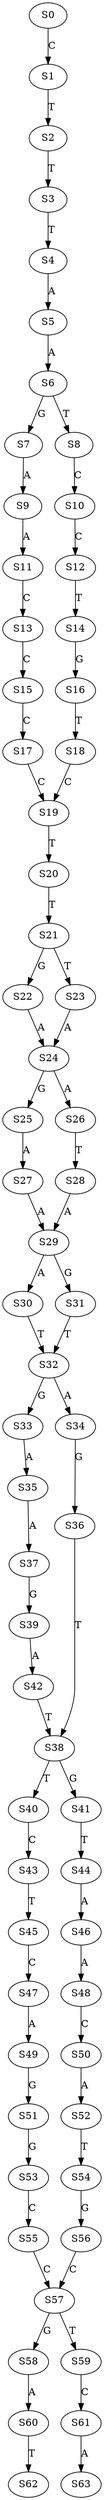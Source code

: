 strict digraph  {
	S0 -> S1 [ label = C ];
	S1 -> S2 [ label = T ];
	S2 -> S3 [ label = T ];
	S3 -> S4 [ label = T ];
	S4 -> S5 [ label = A ];
	S5 -> S6 [ label = A ];
	S6 -> S7 [ label = G ];
	S6 -> S8 [ label = T ];
	S7 -> S9 [ label = A ];
	S8 -> S10 [ label = C ];
	S9 -> S11 [ label = A ];
	S10 -> S12 [ label = C ];
	S11 -> S13 [ label = C ];
	S12 -> S14 [ label = T ];
	S13 -> S15 [ label = C ];
	S14 -> S16 [ label = G ];
	S15 -> S17 [ label = C ];
	S16 -> S18 [ label = T ];
	S17 -> S19 [ label = C ];
	S18 -> S19 [ label = C ];
	S19 -> S20 [ label = T ];
	S20 -> S21 [ label = T ];
	S21 -> S22 [ label = G ];
	S21 -> S23 [ label = T ];
	S22 -> S24 [ label = A ];
	S23 -> S24 [ label = A ];
	S24 -> S25 [ label = G ];
	S24 -> S26 [ label = A ];
	S25 -> S27 [ label = A ];
	S26 -> S28 [ label = T ];
	S27 -> S29 [ label = A ];
	S28 -> S29 [ label = A ];
	S29 -> S30 [ label = A ];
	S29 -> S31 [ label = G ];
	S30 -> S32 [ label = T ];
	S31 -> S32 [ label = T ];
	S32 -> S33 [ label = G ];
	S32 -> S34 [ label = A ];
	S33 -> S35 [ label = A ];
	S34 -> S36 [ label = G ];
	S35 -> S37 [ label = A ];
	S36 -> S38 [ label = T ];
	S37 -> S39 [ label = G ];
	S38 -> S40 [ label = T ];
	S38 -> S41 [ label = G ];
	S39 -> S42 [ label = A ];
	S40 -> S43 [ label = C ];
	S41 -> S44 [ label = T ];
	S42 -> S38 [ label = T ];
	S43 -> S45 [ label = T ];
	S44 -> S46 [ label = A ];
	S45 -> S47 [ label = C ];
	S46 -> S48 [ label = A ];
	S47 -> S49 [ label = A ];
	S48 -> S50 [ label = C ];
	S49 -> S51 [ label = G ];
	S50 -> S52 [ label = A ];
	S51 -> S53 [ label = G ];
	S52 -> S54 [ label = T ];
	S53 -> S55 [ label = C ];
	S54 -> S56 [ label = G ];
	S55 -> S57 [ label = C ];
	S56 -> S57 [ label = C ];
	S57 -> S58 [ label = G ];
	S57 -> S59 [ label = T ];
	S58 -> S60 [ label = A ];
	S59 -> S61 [ label = C ];
	S60 -> S62 [ label = T ];
	S61 -> S63 [ label = A ];
}
